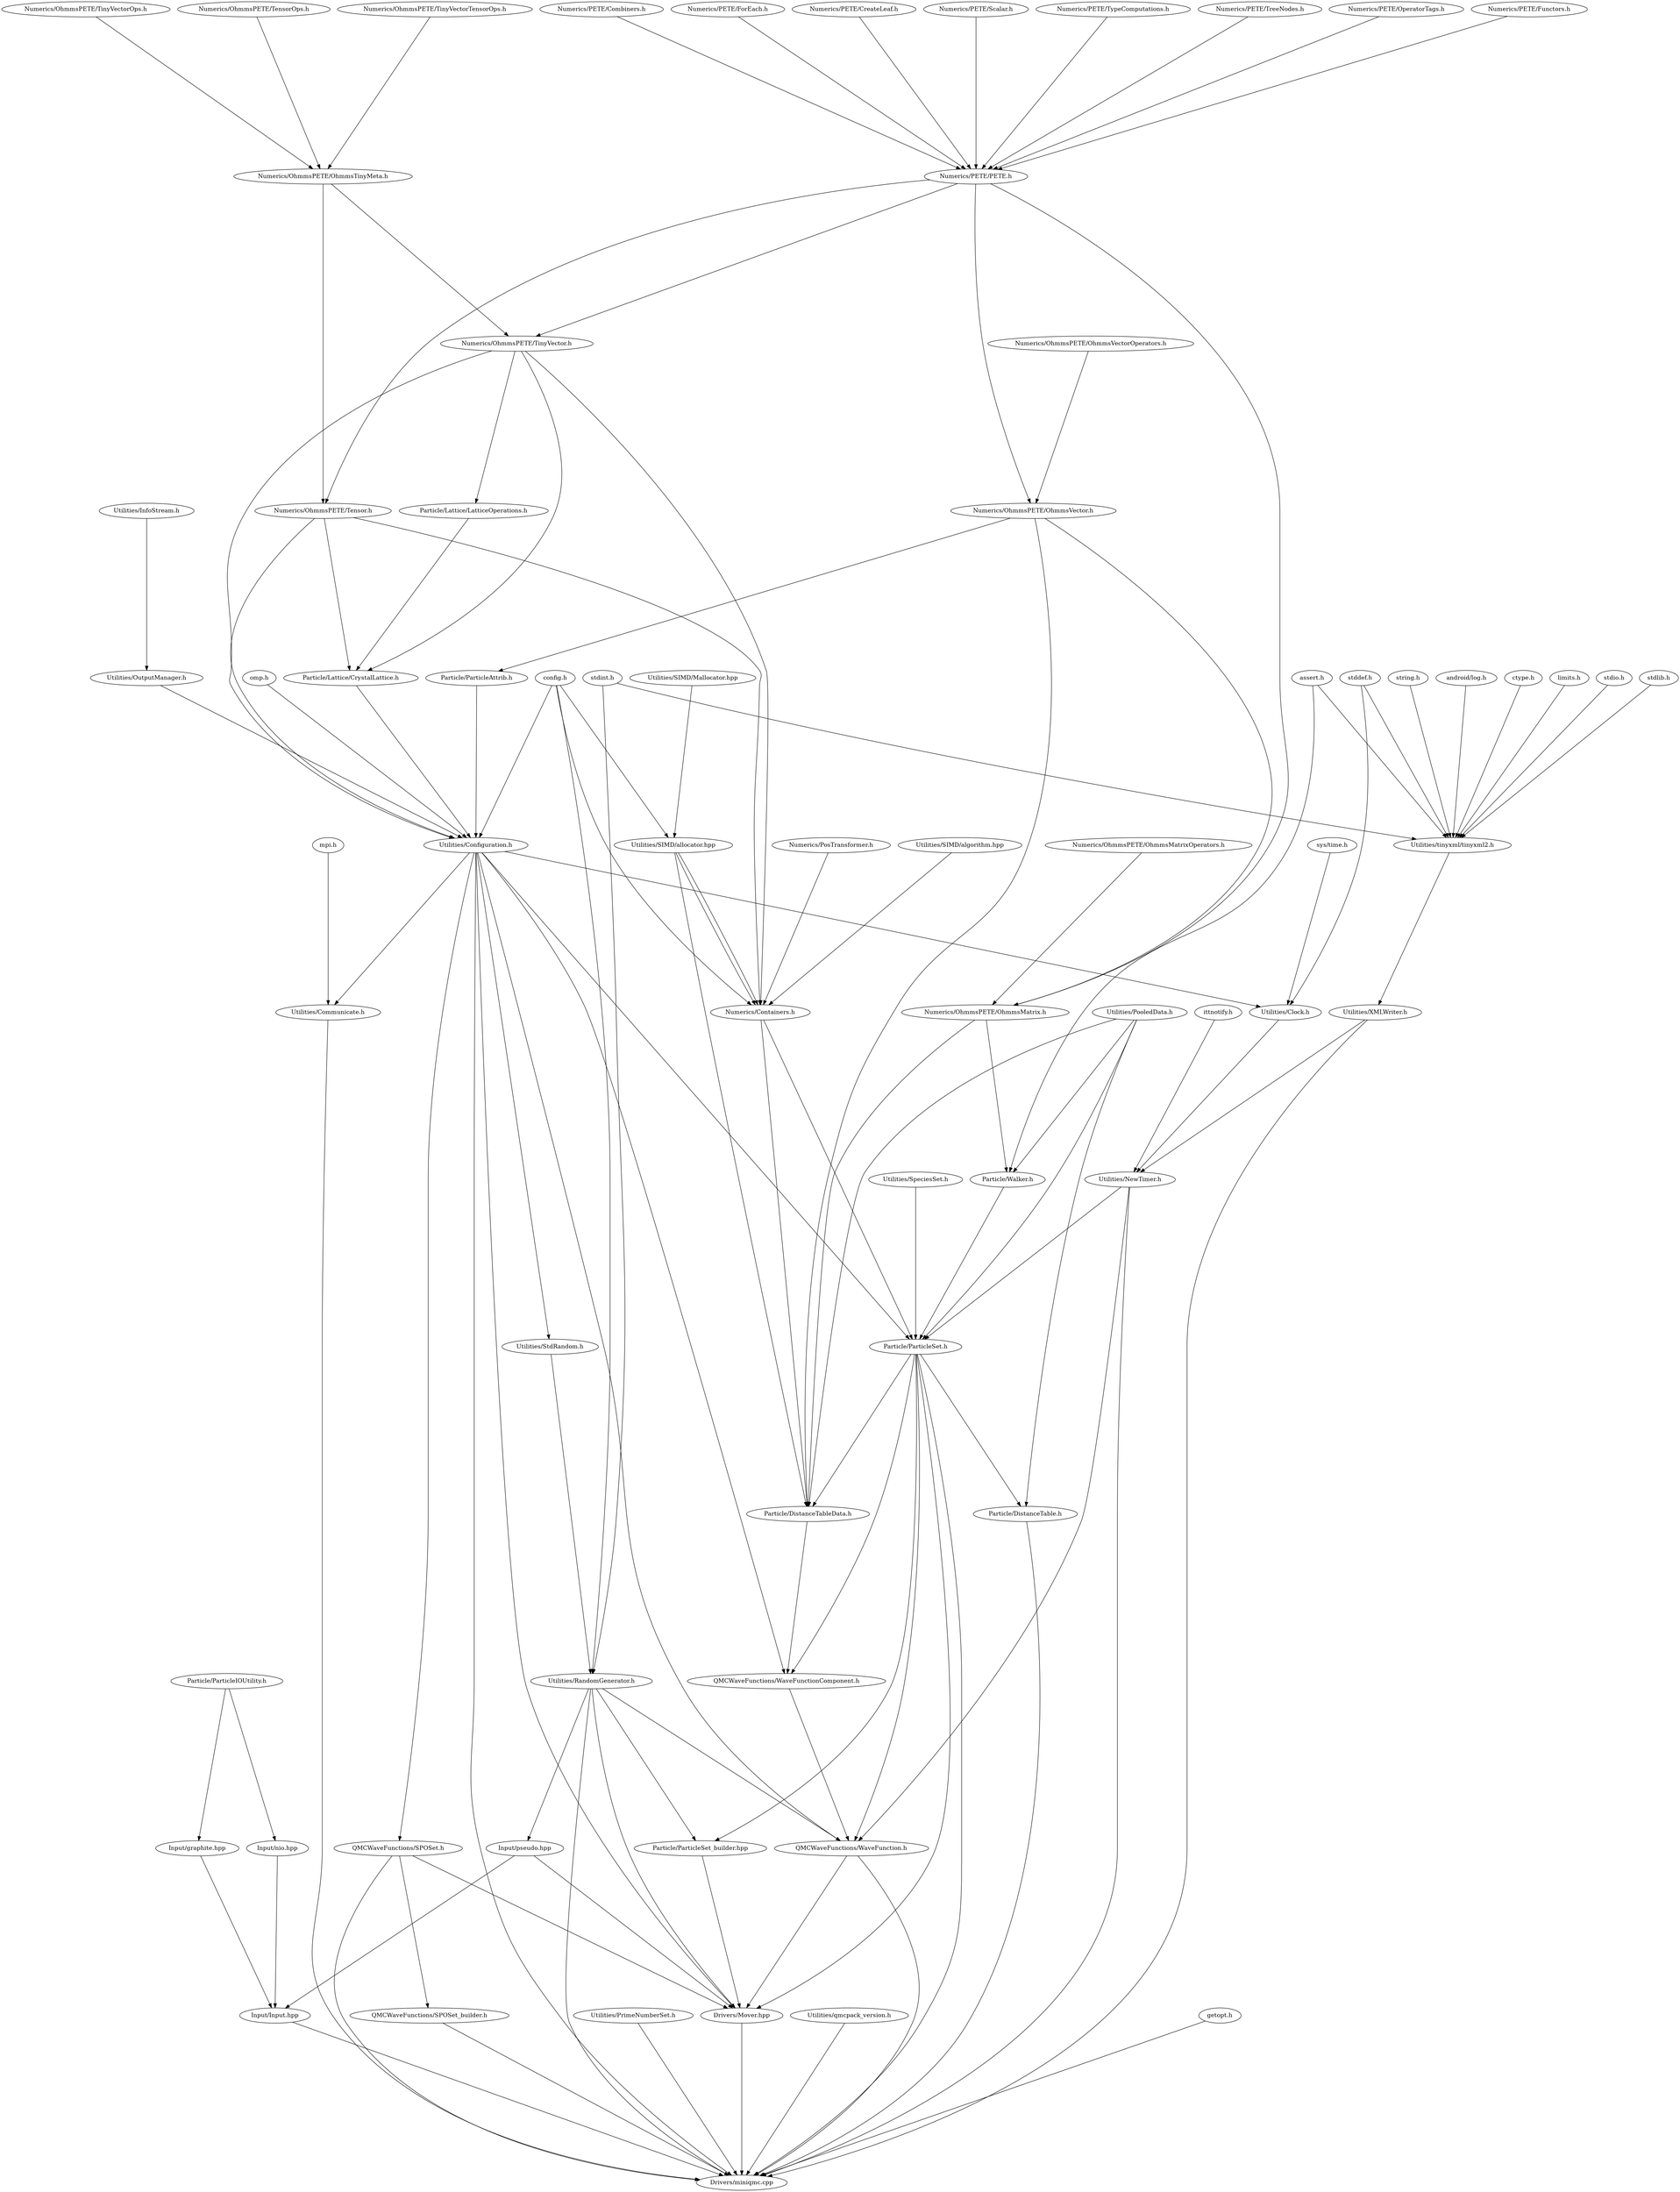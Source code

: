 digraph G { 
ranksep = 5 
size = "140,50" 
"Utilities/Configuration.h"->"Drivers/miniqmc.cpp"
"config.h"->"Utilities/Configuration.h"
"Numerics/OhmmsPETE/TinyVector.h"->"Utilities/Configuration.h"
"Numerics/PETE/PETE.h"->"Numerics/OhmmsPETE/TinyVector.h"
"Numerics/PETE/Scalar.h"->"Numerics/PETE/PETE.h"
"Numerics/PETE/TypeComputations.h"->"Numerics/PETE/PETE.h"
"Numerics/PETE/TreeNodes.h"->"Numerics/PETE/PETE.h"
"Numerics/PETE/OperatorTags.h"->"Numerics/PETE/PETE.h"
"Numerics/PETE/Functors.h"->"Numerics/PETE/PETE.h"
"Numerics/PETE/Combiners.h"->"Numerics/PETE/PETE.h"
"Numerics/PETE/ForEach.h"->"Numerics/PETE/PETE.h"
"Numerics/PETE/CreateLeaf.h"->"Numerics/PETE/PETE.h"
"Numerics/OhmmsPETE/OhmmsTinyMeta.h"->"Numerics/OhmmsPETE/TinyVector.h"
"Numerics/OhmmsPETE/TinyVectorOps.h"->"Numerics/OhmmsPETE/OhmmsTinyMeta.h"
"Numerics/OhmmsPETE/TensorOps.h"->"Numerics/OhmmsPETE/OhmmsTinyMeta.h"
"Numerics/OhmmsPETE/TinyVectorTensorOps.h"->"Numerics/OhmmsPETE/OhmmsTinyMeta.h"
"Numerics/OhmmsPETE/Tensor.h"->"Utilities/Configuration.h"
"Numerics/PETE/PETE.h"->"Numerics/OhmmsPETE/Tensor.h"
"Numerics/OhmmsPETE/OhmmsTinyMeta.h"->"Numerics/OhmmsPETE/Tensor.h"
"Particle/Lattice/CrystalLattice.h"->"Utilities/Configuration.h"
"Particle/Lattice/LatticeOperations.h"->"Particle/Lattice/CrystalLattice.h"
"Numerics/OhmmsPETE/TinyVector.h"->"Particle/Lattice/LatticeOperations.h"
"Numerics/OhmmsPETE/Tensor.h"->"Particle/Lattice/CrystalLattice.h"
"Numerics/OhmmsPETE/TinyVector.h"->"Particle/Lattice/CrystalLattice.h"
"Particle/ParticleAttrib.h"->"Utilities/Configuration.h"
"Numerics/OhmmsPETE/OhmmsVector.h"->"Particle/ParticleAttrib.h"
"Numerics/PETE/PETE.h"->"Numerics/OhmmsPETE/OhmmsVector.h"
"Numerics/OhmmsPETE/OhmmsVectorOperators.h"->"Numerics/OhmmsPETE/OhmmsVector.h"
"Utilities/OutputManager.h"->"Utilities/Configuration.h"
"Utilities/InfoStream.h"->"Utilities/OutputManager.h"
"omp.h"->"Utilities/Configuration.h"
"Utilities/Communicate.h"->"Drivers/miniqmc.cpp"
"Utilities/Configuration.h"->"Utilities/Communicate.h"
"mpi.h"->"Utilities/Communicate.h"
"Particle/ParticleSet.h"->"Drivers/miniqmc.cpp"
"Utilities/Configuration.h"->"Particle/ParticleSet.h"
"Particle/Walker.h"->"Particle/ParticleSet.h"
"Numerics/OhmmsPETE/OhmmsMatrix.h"->"Particle/Walker.h"
"Numerics/PETE/PETE.h"->"Numerics/OhmmsPETE/OhmmsMatrix.h"
"Numerics/OhmmsPETE/OhmmsVector.h"->"Numerics/OhmmsPETE/OhmmsMatrix.h"
"Numerics/OhmmsPETE/OhmmsMatrixOperators.h"->"Numerics/OhmmsPETE/OhmmsMatrix.h"
"Utilities/PooledData.h"->"Particle/Walker.h"
"assert.h"->"Particle/Walker.h"
"Utilities/SpeciesSet.h"->"Particle/ParticleSet.h"
"Utilities/PooledData.h"->"Particle/ParticleSet.h"
"Utilities/NewTimer.h"->"Particle/ParticleSet.h"
"Utilities/Clock.h"->"Utilities/NewTimer.h"
"sys/time.h"->"Utilities/Clock.h"
"stddef.h"->"Utilities/Clock.h"
"Utilities/Configuration.h"->"Utilities/Clock.h"
"Utilities/XMLWriter.h"->"Utilities/NewTimer.h"
"Utilities/tinyxml/tinyxml2.h"->"Utilities/XMLWriter.h"
"ctype.h"->"Utilities/tinyxml/tinyxml2.h"
"limits.h"->"Utilities/tinyxml/tinyxml2.h"
"stdio.h"->"Utilities/tinyxml/tinyxml2.h"
"stdlib.h"->"Utilities/tinyxml/tinyxml2.h"
"string.h"->"Utilities/tinyxml/tinyxml2.h"
"stddef.h"->"Utilities/tinyxml/tinyxml2.h"
"stdint.h"->"Utilities/tinyxml/tinyxml2.h"
"android/log.h"->"Utilities/tinyxml/tinyxml2.h"
"assert.h"->"Utilities/tinyxml/tinyxml2.h"
"ittnotify.h"->"Utilities/NewTimer.h"
"Numerics/Containers.h"->"Particle/ParticleSet.h"
"config.h"->"Numerics/Containers.h"
"Numerics/OhmmsPETE/TinyVector.h"->"Numerics/Containers.h"
"Numerics/OhmmsPETE/Tensor.h"->"Numerics/Containers.h"
"Utilities/SIMD/allocator.hpp"->"Numerics/Containers.h"
"config.h"->"Utilities/SIMD/allocator.hpp"
"Utilities/SIMD/Mallocator.hpp"->"Utilities/SIMD/allocator.hpp"
"Numerics/PosTransformer.h"->"Numerics/Containers.h"
"Utilities/SIMD/allocator.hpp"->"Numerics/Containers.h"
"Utilities/SIMD/algorithm.hpp"->"Numerics/Containers.h"
"Particle/DistanceTable.h"->"Drivers/miniqmc.cpp"
"Particle/ParticleSet.h"->"Particle/DistanceTable.h"
"Utilities/PooledData.h"->"Particle/DistanceTable.h"
"Utilities/PrimeNumberSet.h"->"Drivers/miniqmc.cpp"
"Utilities/NewTimer.h"->"Drivers/miniqmc.cpp"
"Utilities/XMLWriter.h"->"Drivers/miniqmc.cpp"
"Utilities/RandomGenerator.h"->"Drivers/miniqmc.cpp"
"config.h"->"Utilities/RandomGenerator.h"
"stdint.h"->"Utilities/RandomGenerator.h"
"Utilities/StdRandom.h"->"Utilities/RandomGenerator.h"
"Utilities/Configuration.h"->"Utilities/StdRandom.h"
"Utilities/qmcpack_version.h"->"Drivers/miniqmc.cpp"
"Input/Input.hpp"->"Drivers/miniqmc.cpp"
"Input/nio.hpp"->"Input/Input.hpp"
"Particle/ParticleIOUtility.h"->"Input/nio.hpp"
"Input/graphite.hpp"->"Input/Input.hpp"
"Particle/ParticleIOUtility.h"->"Input/graphite.hpp"
"Input/pseudo.hpp"->"Input/Input.hpp"
"Utilities/RandomGenerator.h"->"Input/pseudo.hpp"
"QMCWaveFunctions/SPOSet.h"->"Drivers/miniqmc.cpp"
"Utilities/Configuration.h"->"QMCWaveFunctions/SPOSet.h"
"QMCWaveFunctions/SPOSet_builder.h"->"Drivers/miniqmc.cpp"
"QMCWaveFunctions/SPOSet.h"->"QMCWaveFunctions/SPOSet_builder.h"
"QMCWaveFunctions/WaveFunction.h"->"Drivers/miniqmc.cpp"
"Utilities/Configuration.h"->"QMCWaveFunctions/WaveFunction.h"
"Utilities/RandomGenerator.h"->"QMCWaveFunctions/WaveFunction.h"
"Utilities/NewTimer.h"->"QMCWaveFunctions/WaveFunction.h"
"Particle/ParticleSet.h"->"QMCWaveFunctions/WaveFunction.h"
"QMCWaveFunctions/WaveFunctionComponent.h"->"QMCWaveFunctions/WaveFunction.h"
"Utilities/Configuration.h"->"QMCWaveFunctions/WaveFunctionComponent.h"
"Particle/ParticleSet.h"->"QMCWaveFunctions/WaveFunctionComponent.h"
"Particle/DistanceTableData.h"->"QMCWaveFunctions/WaveFunctionComponent.h"
"Particle/ParticleSet.h"->"Particle/DistanceTableData.h"
"Utilities/PooledData.h"->"Particle/DistanceTableData.h"
"Numerics/OhmmsPETE/OhmmsVector.h"->"Particle/DistanceTableData.h"
"Numerics/OhmmsPETE/OhmmsMatrix.h"->"Particle/DistanceTableData.h"
"Utilities/SIMD/allocator.hpp"->"Particle/DistanceTableData.h"
"Numerics/Containers.h"->"Particle/DistanceTableData.h"
"Drivers/Mover.hpp"->"Drivers/miniqmc.cpp"
"Utilities/Configuration.h"->"Drivers/Mover.hpp"
"Utilities/RandomGenerator.h"->"Drivers/Mover.hpp"
"Particle/ParticleSet.h"->"Drivers/Mover.hpp"
"QMCWaveFunctions/SPOSet.h"->"Drivers/Mover.hpp"
"QMCWaveFunctions/WaveFunction.h"->"Drivers/Mover.hpp"
"Particle/ParticleSet_builder.hpp"->"Drivers/Mover.hpp"
"Particle/ParticleSet.h"->"Particle/ParticleSet_builder.hpp"
"Utilities/RandomGenerator.h"->"Particle/ParticleSet_builder.hpp"
"Input/pseudo.hpp"->"Drivers/Mover.hpp"
"getopt.h"->"Drivers/miniqmc.cpp"
}